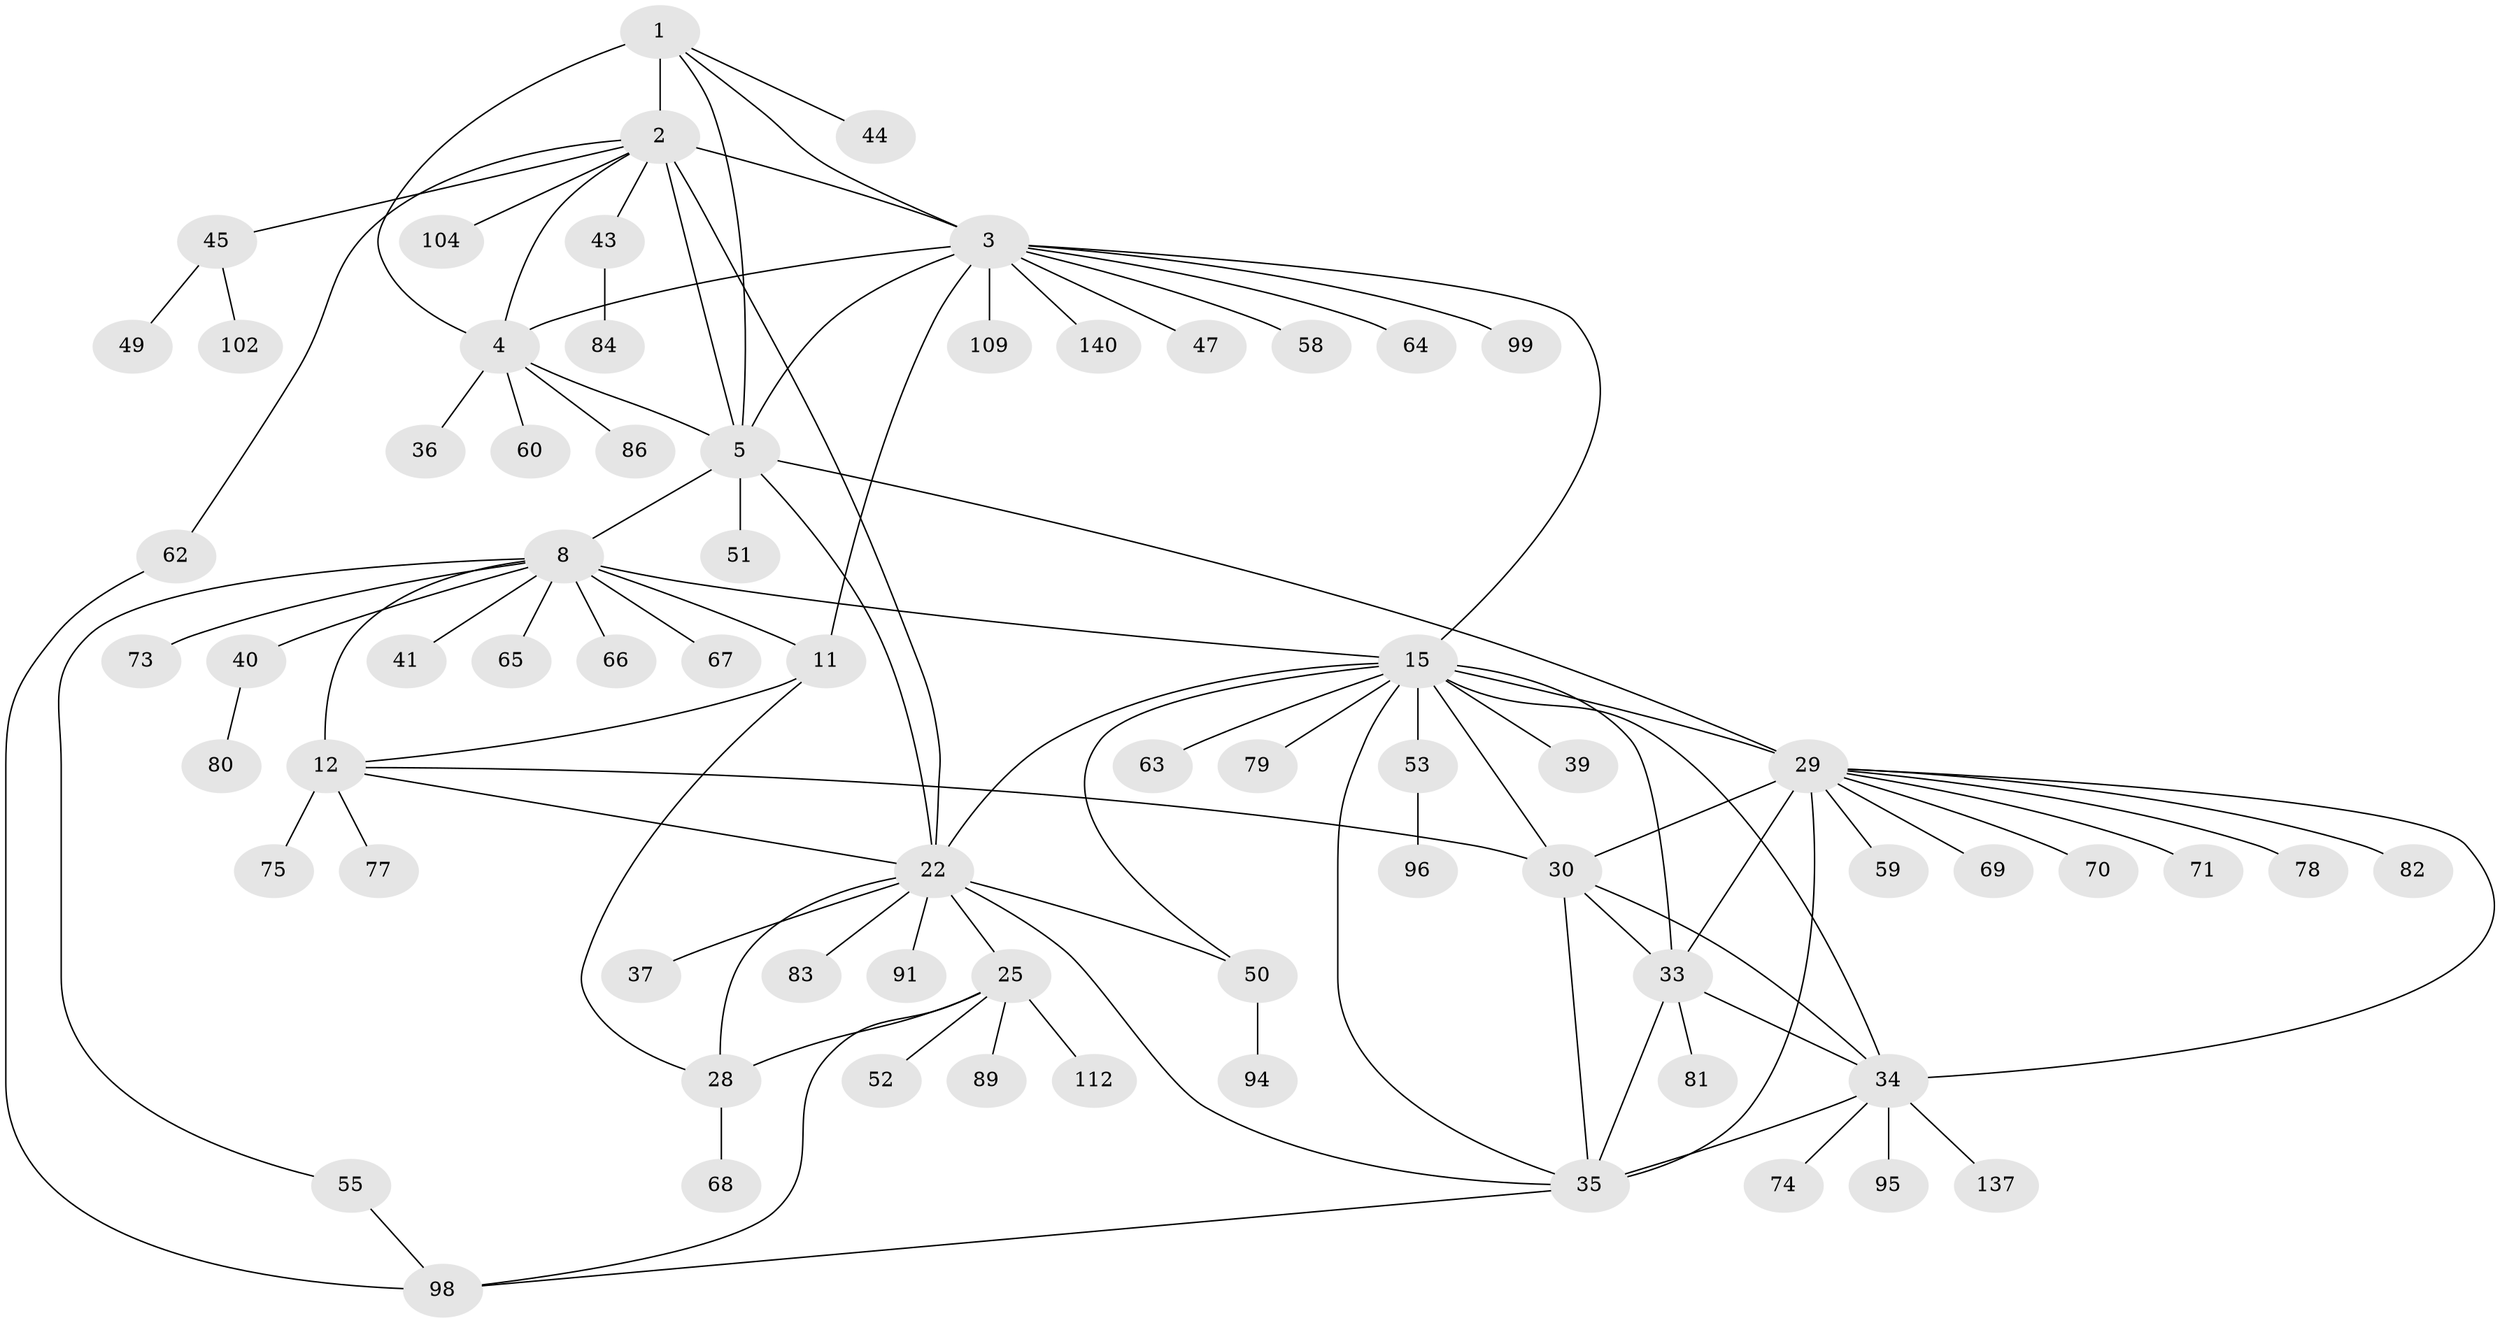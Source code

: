 // original degree distribution, {7: 0.05, 10: 0.05, 15: 0.007142857142857143, 9: 0.04285714285714286, 12: 0.02142857142857143, 8: 0.03571428571428571, 11: 0.02142857142857143, 6: 0.014285714285714285, 14: 0.007142857142857143, 1: 0.5857142857142857, 2: 0.11428571428571428, 3: 0.03571428571428571, 4: 0.014285714285714285}
// Generated by graph-tools (version 1.1) at 2025/15/03/09/25 04:15:54]
// undirected, 70 vertices, 100 edges
graph export_dot {
graph [start="1"]
  node [color=gray90,style=filled];
  1;
  2 [super="+6+72+85"];
  3;
  4;
  5 [super="+92"];
  8 [super="+10+9"];
  11;
  12;
  15 [super="+17+19+16+100+130+123+105+31"];
  22 [super="+24+46+125+23"];
  25;
  28;
  29 [super="+127+106+38+32"];
  30;
  33 [super="+56"];
  34;
  35;
  36;
  37;
  39;
  40 [super="+108+57"];
  41;
  43;
  44;
  45;
  47 [super="+87"];
  49;
  50;
  51;
  52;
  53;
  55;
  58;
  59;
  60;
  62;
  63;
  64;
  65;
  66;
  67;
  68;
  69 [super="+134"];
  70;
  71;
  73;
  74;
  75;
  77;
  78;
  79;
  80;
  81;
  82;
  83;
  84;
  86;
  89;
  91;
  94;
  95;
  96;
  98 [super="+138+101"];
  99;
  102;
  104;
  109;
  112 [super="+124"];
  137;
  140;
  1 -- 2 [weight=3];
  1 -- 3;
  1 -- 4;
  1 -- 5;
  1 -- 44;
  2 -- 3 [weight=3];
  2 -- 4 [weight=3];
  2 -- 5 [weight=3];
  2 -- 22;
  2 -- 45;
  2 -- 104;
  2 -- 43;
  2 -- 62;
  3 -- 4;
  3 -- 5;
  3 -- 11;
  3 -- 47;
  3 -- 58;
  3 -- 64;
  3 -- 99;
  3 -- 109;
  3 -- 140;
  3 -- 15 [weight=2];
  4 -- 5;
  4 -- 36;
  4 -- 60;
  4 -- 86;
  5 -- 51;
  5 -- 29;
  5 -- 8;
  5 -- 22;
  8 -- 11 [weight=5];
  8 -- 12 [weight=5];
  8 -- 66;
  8 -- 65;
  8 -- 67;
  8 -- 40;
  8 -- 73;
  8 -- 41;
  8 -- 15 [weight=2];
  8 -- 55;
  11 -- 12;
  11 -- 28;
  12 -- 30;
  12 -- 75;
  12 -- 77;
  12 -- 22;
  15 -- 53;
  15 -- 39;
  15 -- 79;
  15 -- 50;
  15 -- 22 [weight=2];
  15 -- 63;
  15 -- 33;
  15 -- 34;
  15 -- 35;
  15 -- 29 [weight=2];
  15 -- 30;
  22 -- 25 [weight=5];
  22 -- 28 [weight=5];
  22 -- 37;
  22 -- 35;
  22 -- 50;
  22 -- 83;
  22 -- 91;
  25 -- 28;
  25 -- 52;
  25 -- 89;
  25 -- 98;
  25 -- 112;
  28 -- 68;
  29 -- 30 [weight=2];
  29 -- 33 [weight=2];
  29 -- 34 [weight=2];
  29 -- 35 [weight=2];
  29 -- 59;
  29 -- 78;
  29 -- 69;
  29 -- 70;
  29 -- 71;
  29 -- 82;
  30 -- 33;
  30 -- 34;
  30 -- 35;
  33 -- 34;
  33 -- 35;
  33 -- 81;
  34 -- 35;
  34 -- 74;
  34 -- 95;
  34 -- 137;
  35 -- 98;
  40 -- 80;
  43 -- 84;
  45 -- 49;
  45 -- 102;
  50 -- 94;
  53 -- 96;
  55 -- 98;
  62 -- 98;
}
